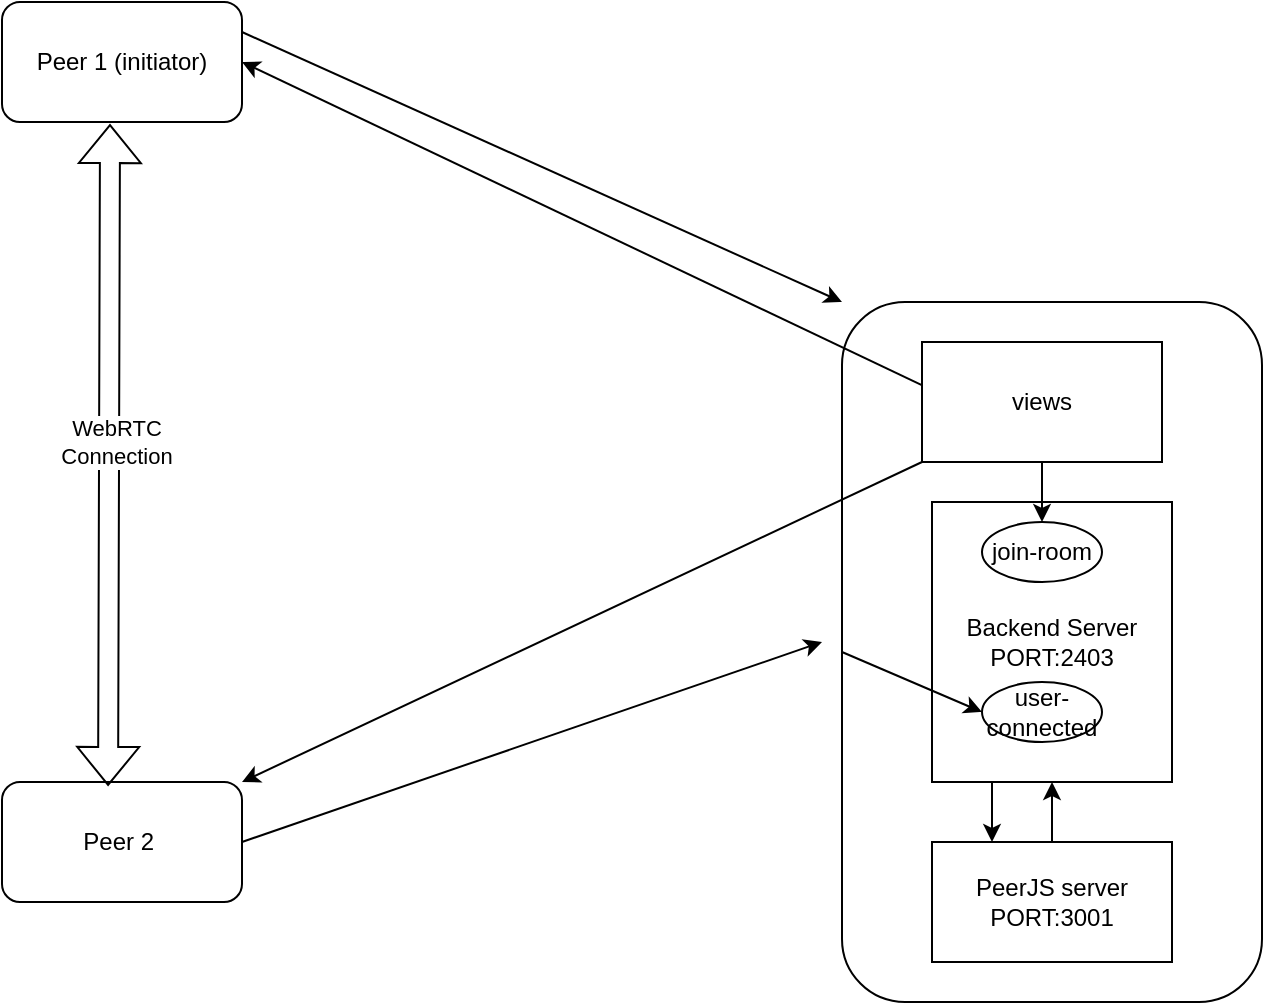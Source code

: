 <mxfile version="21.6.2" type="device">
  <diagram name="Page-1" id="tgc2zOPKusaDt5-0iZtL">
    <mxGraphModel dx="1434" dy="798" grid="1" gridSize="10" guides="1" tooltips="1" connect="1" arrows="1" fold="1" page="1" pageScale="1" pageWidth="827" pageHeight="1169" math="0" shadow="0">
      <root>
        <mxCell id="0" />
        <mxCell id="1" parent="0" />
        <mxCell id="-ci4-y3KGDmR10vrDple-3" value="Peer 1 (initiator)" style="rounded=1;whiteSpace=wrap;html=1;" vertex="1" parent="1">
          <mxGeometry x="130" y="40" width="120" height="60" as="geometry" />
        </mxCell>
        <mxCell id="-ci4-y3KGDmR10vrDple-4" value="" style="rounded=1;whiteSpace=wrap;html=1;" vertex="1" parent="1">
          <mxGeometry x="550" y="190" width="210" height="350" as="geometry" />
        </mxCell>
        <mxCell id="-ci4-y3KGDmR10vrDple-5" value="Peer 2&amp;nbsp;" style="rounded=1;whiteSpace=wrap;html=1;" vertex="1" parent="1">
          <mxGeometry x="130" y="430" width="120" height="60" as="geometry" />
        </mxCell>
        <mxCell id="-ci4-y3KGDmR10vrDple-6" value="" style="endArrow=classic;html=1;rounded=0;exitX=1;exitY=0.25;exitDx=0;exitDy=0;" edge="1" parent="1" source="-ci4-y3KGDmR10vrDple-3">
          <mxGeometry width="50" height="50" relative="1" as="geometry">
            <mxPoint x="390" y="440" as="sourcePoint" />
            <mxPoint x="550" y="190" as="targetPoint" />
          </mxGeometry>
        </mxCell>
        <mxCell id="-ci4-y3KGDmR10vrDple-7" value="" style="endArrow=classic;html=1;rounded=0;entryX=1;entryY=0.5;entryDx=0;entryDy=0;exitX=0.008;exitY=0.367;exitDx=0;exitDy=0;exitPerimeter=0;" edge="1" parent="1" source="-ci4-y3KGDmR10vrDple-8" target="-ci4-y3KGDmR10vrDple-3">
          <mxGeometry width="50" height="50" relative="1" as="geometry">
            <mxPoint x="540" y="210" as="sourcePoint" />
            <mxPoint x="440" y="390" as="targetPoint" />
          </mxGeometry>
        </mxCell>
        <mxCell id="-ci4-y3KGDmR10vrDple-8" value="views" style="rounded=0;whiteSpace=wrap;html=1;" vertex="1" parent="1">
          <mxGeometry x="590" y="210" width="120" height="60" as="geometry" />
        </mxCell>
        <mxCell id="-ci4-y3KGDmR10vrDple-9" value="Backend Server&lt;br&gt;PORT:2403&lt;br&gt;" style="rounded=0;whiteSpace=wrap;html=1;" vertex="1" parent="1">
          <mxGeometry x="595" y="290" width="120" height="140" as="geometry" />
        </mxCell>
        <mxCell id="-ci4-y3KGDmR10vrDple-10" value="" style="endArrow=classic;html=1;rounded=0;" edge="1" parent="1">
          <mxGeometry width="50" height="50" relative="1" as="geometry">
            <mxPoint x="250" y="460" as="sourcePoint" />
            <mxPoint x="540" y="360" as="targetPoint" />
          </mxGeometry>
        </mxCell>
        <mxCell id="-ci4-y3KGDmR10vrDple-11" value="join-room" style="ellipse;whiteSpace=wrap;html=1;" vertex="1" parent="1">
          <mxGeometry x="620" y="300" width="60" height="30" as="geometry" />
        </mxCell>
        <mxCell id="-ci4-y3KGDmR10vrDple-12" value="user-connected" style="ellipse;whiteSpace=wrap;html=1;" vertex="1" parent="1">
          <mxGeometry x="620" y="380" width="60" height="30" as="geometry" />
        </mxCell>
        <mxCell id="-ci4-y3KGDmR10vrDple-13" value="" style="endArrow=classic;html=1;rounded=0;exitX=0;exitY=0.5;exitDx=0;exitDy=0;entryX=0;entryY=0.5;entryDx=0;entryDy=0;" edge="1" parent="1" source="-ci4-y3KGDmR10vrDple-4" target="-ci4-y3KGDmR10vrDple-12">
          <mxGeometry width="50" height="50" relative="1" as="geometry">
            <mxPoint x="390" y="440" as="sourcePoint" />
            <mxPoint x="440" y="390" as="targetPoint" />
          </mxGeometry>
        </mxCell>
        <mxCell id="-ci4-y3KGDmR10vrDple-14" value="" style="shape=flexArrow;endArrow=classic;startArrow=classic;html=1;rounded=0;entryX=0.45;entryY=1.017;entryDx=0;entryDy=0;entryPerimeter=0;exitX=0.442;exitY=0.033;exitDx=0;exitDy=0;exitPerimeter=0;" edge="1" parent="1" source="-ci4-y3KGDmR10vrDple-5" target="-ci4-y3KGDmR10vrDple-3">
          <mxGeometry width="100" height="100" relative="1" as="geometry">
            <mxPoint x="360" y="460" as="sourcePoint" />
            <mxPoint x="460" y="360" as="targetPoint" />
          </mxGeometry>
        </mxCell>
        <mxCell id="-ci4-y3KGDmR10vrDple-18" value="WebRTC&lt;br&gt;Connection&lt;br&gt;" style="edgeLabel;html=1;align=center;verticalAlign=middle;resizable=0;points=[];" vertex="1" connectable="0" parent="-ci4-y3KGDmR10vrDple-14">
          <mxGeometry x="0.039" y="-3" relative="1" as="geometry">
            <mxPoint as="offset" />
          </mxGeometry>
        </mxCell>
        <mxCell id="-ci4-y3KGDmR10vrDple-15" value="" style="endArrow=classic;html=1;rounded=0;exitX=0.5;exitY=1;exitDx=0;exitDy=0;" edge="1" parent="1" source="-ci4-y3KGDmR10vrDple-8" target="-ci4-y3KGDmR10vrDple-11">
          <mxGeometry width="50" height="50" relative="1" as="geometry">
            <mxPoint x="390" y="440" as="sourcePoint" />
            <mxPoint x="440" y="390" as="targetPoint" />
          </mxGeometry>
        </mxCell>
        <mxCell id="-ci4-y3KGDmR10vrDple-17" value="PeerJS server&lt;br&gt;PORT:3001" style="rounded=0;whiteSpace=wrap;html=1;" vertex="1" parent="1">
          <mxGeometry x="595" y="460" width="120" height="60" as="geometry" />
        </mxCell>
        <mxCell id="-ci4-y3KGDmR10vrDple-20" value="" style="endArrow=classic;html=1;rounded=0;exitX=0.25;exitY=1;exitDx=0;exitDy=0;entryX=0.25;entryY=0;entryDx=0;entryDy=0;" edge="1" parent="1" source="-ci4-y3KGDmR10vrDple-9" target="-ci4-y3KGDmR10vrDple-17">
          <mxGeometry width="50" height="50" relative="1" as="geometry">
            <mxPoint x="390" y="440" as="sourcePoint" />
            <mxPoint x="440" y="390" as="targetPoint" />
          </mxGeometry>
        </mxCell>
        <mxCell id="-ci4-y3KGDmR10vrDple-21" value="" style="endArrow=classic;html=1;rounded=0;exitX=0.5;exitY=0;exitDx=0;exitDy=0;entryX=0.5;entryY=1;entryDx=0;entryDy=0;" edge="1" parent="1" source="-ci4-y3KGDmR10vrDple-17" target="-ci4-y3KGDmR10vrDple-9">
          <mxGeometry width="50" height="50" relative="1" as="geometry">
            <mxPoint x="390" y="440" as="sourcePoint" />
            <mxPoint x="440" y="390" as="targetPoint" />
          </mxGeometry>
        </mxCell>
        <mxCell id="-ci4-y3KGDmR10vrDple-22" value="" style="endArrow=classic;html=1;rounded=0;exitX=0;exitY=1;exitDx=0;exitDy=0;entryX=1;entryY=0;entryDx=0;entryDy=0;" edge="1" parent="1" source="-ci4-y3KGDmR10vrDple-8" target="-ci4-y3KGDmR10vrDple-5">
          <mxGeometry width="50" height="50" relative="1" as="geometry">
            <mxPoint x="390" y="440" as="sourcePoint" />
            <mxPoint x="440" y="390" as="targetPoint" />
          </mxGeometry>
        </mxCell>
      </root>
    </mxGraphModel>
  </diagram>
</mxfile>
